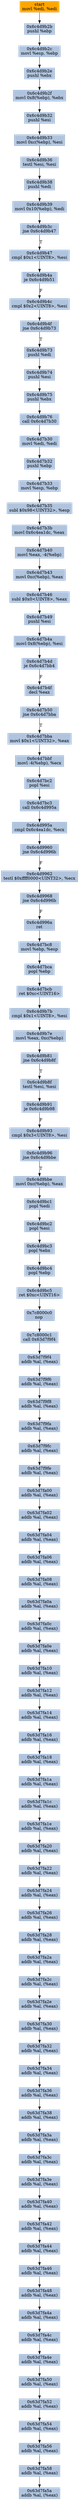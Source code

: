 digraph G {
node[shape=rectangle,style=filled,fillcolor=lightsteelblue,color=lightsteelblue]
bgcolor="transparent"
a0x6c4d9b29movl_edi_edi[label="start\nmovl %edi, %edi",color="lightgrey",fillcolor="orange"];
a0x6c4d9b2bpushl_ebp[label="0x6c4d9b2b\npushl %ebp"];
a0x6c4d9b2cmovl_esp_ebp[label="0x6c4d9b2c\nmovl %esp, %ebp"];
a0x6c4d9b2epushl_ebx[label="0x6c4d9b2e\npushl %ebx"];
a0x6c4d9b2fmovl_0x8ebp__ebx[label="0x6c4d9b2f\nmovl 0x8(%ebp), %ebx"];
a0x6c4d9b32pushl_esi[label="0x6c4d9b32\npushl %esi"];
a0x6c4d9b33movl_0xcebp__esi[label="0x6c4d9b33\nmovl 0xc(%ebp), %esi"];
a0x6c4d9b36testl_esi_esi[label="0x6c4d9b36\ntestl %esi, %esi"];
a0x6c4d9b38pushl_edi[label="0x6c4d9b38\npushl %edi"];
a0x6c4d9b39movl_0x10ebp__edi[label="0x6c4d9b39\nmovl 0x10(%ebp), %edi"];
a0x6c4d9b3cjne_0x6c4d9b47[label="0x6c4d9b3c\njne 0x6c4d9b47"];
a0x6c4d9b47cmpl_0x1UINT8_esi[label="0x6c4d9b47\ncmpl $0x1<UINT8>, %esi"];
a0x6c4d9b4aje_0x6c4d9b51[label="0x6c4d9b4a\nje 0x6c4d9b51"];
a0x6c4d9b4ccmpl_0x2UINT8_esi[label="0x6c4d9b4c\ncmpl $0x2<UINT8>, %esi"];
a0x6c4d9b4fjne_0x6c4d9b73[label="0x6c4d9b4f\njne 0x6c4d9b73"];
a0x6c4d9b73pushl_edi[label="0x6c4d9b73\npushl %edi"];
a0x6c4d9b74pushl_esi[label="0x6c4d9b74\npushl %esi"];
a0x6c4d9b75pushl_ebx[label="0x6c4d9b75\npushl %ebx"];
a0x6c4d9b76call_0x6c4d7b30[label="0x6c4d9b76\ncall 0x6c4d7b30"];
a0x6c4d7b30movl_edi_edi[label="0x6c4d7b30\nmovl %edi, %edi"];
a0x6c4d7b32pushl_ebp[label="0x6c4d7b32\npushl %ebp"];
a0x6c4d7b33movl_esp_ebp[label="0x6c4d7b33\nmovl %esp, %ebp"];
a0x6c4d7b35subl_0x98UINT32_esp[label="0x6c4d7b35\nsubl $0x98<UINT32>, %esp"];
a0x6c4d7b3bmovl_0x6c4ea1dc_eax[label="0x6c4d7b3b\nmovl 0x6c4ea1dc, %eax"];
a0x6c4d7b40movl_eax__4ebp_[label="0x6c4d7b40\nmovl %eax, -4(%ebp)"];
a0x6c4d7b43movl_0xcebp__eax[label="0x6c4d7b43\nmovl 0xc(%ebp), %eax"];
a0x6c4d7b46subl_0x0UINT8_eax[label="0x6c4d7b46\nsubl $0x0<UINT8>, %eax"];
a0x6c4d7b49pushl_esi[label="0x6c4d7b49\npushl %esi"];
a0x6c4d7b4amovl_0x8ebp__esi[label="0x6c4d7b4a\nmovl 0x8(%ebp), %esi"];
a0x6c4d7b4dje_0x6c4d7bb4[label="0x6c4d7b4d\nje 0x6c4d7bb4"];
a0x6c4d7b4fdecl_eax[label="0x6c4d7b4f\ndecl %eax"];
a0x6c4d7b50jne_0x6c4d7bba[label="0x6c4d7b50\njne 0x6c4d7bba"];
a0x6c4d7bbamovl_0x1UINT32_eax[label="0x6c4d7bba\nmovl $0x1<UINT32>, %eax"];
a0x6c4d7bbfmovl__4ebp__ecx[label="0x6c4d7bbf\nmovl -4(%ebp), %ecx"];
a0x6c4d7bc2popl_esi[label="0x6c4d7bc2\npopl %esi"];
a0x6c4d7bc3call_0x6c4d995a[label="0x6c4d7bc3\ncall 0x6c4d995a"];
a0x6c4d995acmpl_0x6c4ea1dc_ecx[label="0x6c4d995a\ncmpl 0x6c4ea1dc, %ecx"];
a0x6c4d9960jne_0x6c4d996b[label="0x6c4d9960\njne 0x6c4d996b"];
a0x6c4d9962testl_0xffff0000UINT32_ecx[label="0x6c4d9962\ntestl $0xffff0000<UINT32>, %ecx"];
a0x6c4d9968jne_0x6c4d996b[label="0x6c4d9968\njne 0x6c4d996b"];
a0x6c4d996aret[label="0x6c4d996a\nret"];
a0x6c4d7bc8movl_ebp_esp[label="0x6c4d7bc8\nmovl %ebp, %esp"];
a0x6c4d7bcapopl_ebp[label="0x6c4d7bca\npopl %ebp"];
a0x6c4d7bcbret_0xcUINT16[label="0x6c4d7bcb\nret $0xc<UINT16>"];
a0x6c4d9b7bcmpl_0x1UINT8_esi[label="0x6c4d9b7b\ncmpl $0x1<UINT8>, %esi"];
a0x6c4d9b7emovl_eax_0xcebp_[label="0x6c4d9b7e\nmovl %eax, 0xc(%ebp)"];
a0x6c4d9b81jne_0x6c4d9b8f[label="0x6c4d9b81\njne 0x6c4d9b8f"];
a0x6c4d9b8ftestl_esi_esi[label="0x6c4d9b8f\ntestl %esi, %esi"];
a0x6c4d9b91je_0x6c4d9b98[label="0x6c4d9b91\nje 0x6c4d9b98"];
a0x6c4d9b93cmpl_0x3UINT8_esi[label="0x6c4d9b93\ncmpl $0x3<UINT8>, %esi"];
a0x6c4d9b96jne_0x6c4d9bbe[label="0x6c4d9b96\njne 0x6c4d9bbe"];
a0x6c4d9bbemovl_0xcebp__eax[label="0x6c4d9bbe\nmovl 0xc(%ebp), %eax"];
a0x6c4d9bc1popl_edi[label="0x6c4d9bc1\npopl %edi"];
a0x6c4d9bc2popl_esi[label="0x6c4d9bc2\npopl %esi"];
a0x6c4d9bc3popl_ebx[label="0x6c4d9bc3\npopl %ebx"];
a0x6c4d9bc4popl_ebp[label="0x6c4d9bc4\npopl %ebp"];
a0x6c4d9bc5ret_0xcUINT16[label="0x6c4d9bc5\nret $0xc<UINT16>"];
a0x7c8000c0nop_[label="0x7c8000c0\nnop "];
a0x7c8000c1call_0x63d7f9f4[label="0x7c8000c1\ncall 0x63d7f9f4"];
a0x63d7f9f4addb_al_eax_[label="0x63d7f9f4\naddb %al, (%eax)"];
a0x63d7f9f6addb_al_eax_[label="0x63d7f9f6\naddb %al, (%eax)"];
a0x63d7f9f8addb_al_eax_[label="0x63d7f9f8\naddb %al, (%eax)"];
a0x63d7f9faaddb_al_eax_[label="0x63d7f9fa\naddb %al, (%eax)"];
a0x63d7f9fcaddb_al_eax_[label="0x63d7f9fc\naddb %al, (%eax)"];
a0x63d7f9feaddb_al_eax_[label="0x63d7f9fe\naddb %al, (%eax)"];
a0x63d7fa00addb_al_eax_[label="0x63d7fa00\naddb %al, (%eax)"];
a0x63d7fa02addb_al_eax_[label="0x63d7fa02\naddb %al, (%eax)"];
a0x63d7fa04addb_al_eax_[label="0x63d7fa04\naddb %al, (%eax)"];
a0x63d7fa06addb_al_eax_[label="0x63d7fa06\naddb %al, (%eax)"];
a0x63d7fa08addb_al_eax_[label="0x63d7fa08\naddb %al, (%eax)"];
a0x63d7fa0aaddb_al_eax_[label="0x63d7fa0a\naddb %al, (%eax)"];
a0x63d7fa0caddb_al_eax_[label="0x63d7fa0c\naddb %al, (%eax)"];
a0x63d7fa0eaddb_al_eax_[label="0x63d7fa0e\naddb %al, (%eax)"];
a0x63d7fa10addb_al_eax_[label="0x63d7fa10\naddb %al, (%eax)"];
a0x63d7fa12addb_al_eax_[label="0x63d7fa12\naddb %al, (%eax)"];
a0x63d7fa14addb_al_eax_[label="0x63d7fa14\naddb %al, (%eax)"];
a0x63d7fa16addb_al_eax_[label="0x63d7fa16\naddb %al, (%eax)"];
a0x63d7fa18addb_al_eax_[label="0x63d7fa18\naddb %al, (%eax)"];
a0x63d7fa1aaddb_al_eax_[label="0x63d7fa1a\naddb %al, (%eax)"];
a0x63d7fa1caddb_al_eax_[label="0x63d7fa1c\naddb %al, (%eax)"];
a0x63d7fa1eaddb_al_eax_[label="0x63d7fa1e\naddb %al, (%eax)"];
a0x63d7fa20addb_al_eax_[label="0x63d7fa20\naddb %al, (%eax)"];
a0x63d7fa22addb_al_eax_[label="0x63d7fa22\naddb %al, (%eax)"];
a0x63d7fa24addb_al_eax_[label="0x63d7fa24\naddb %al, (%eax)"];
a0x63d7fa26addb_al_eax_[label="0x63d7fa26\naddb %al, (%eax)"];
a0x63d7fa28addb_al_eax_[label="0x63d7fa28\naddb %al, (%eax)"];
a0x63d7fa2aaddb_al_eax_[label="0x63d7fa2a\naddb %al, (%eax)"];
a0x63d7fa2caddb_al_eax_[label="0x63d7fa2c\naddb %al, (%eax)"];
a0x63d7fa2eaddb_al_eax_[label="0x63d7fa2e\naddb %al, (%eax)"];
a0x63d7fa30addb_al_eax_[label="0x63d7fa30\naddb %al, (%eax)"];
a0x63d7fa32addb_al_eax_[label="0x63d7fa32\naddb %al, (%eax)"];
a0x63d7fa34addb_al_eax_[label="0x63d7fa34\naddb %al, (%eax)"];
a0x63d7fa36addb_al_eax_[label="0x63d7fa36\naddb %al, (%eax)"];
a0x63d7fa38addb_al_eax_[label="0x63d7fa38\naddb %al, (%eax)"];
a0x63d7fa3aaddb_al_eax_[label="0x63d7fa3a\naddb %al, (%eax)"];
a0x63d7fa3caddb_al_eax_[label="0x63d7fa3c\naddb %al, (%eax)"];
a0x63d7fa3eaddb_al_eax_[label="0x63d7fa3e\naddb %al, (%eax)"];
a0x63d7fa40addb_al_eax_[label="0x63d7fa40\naddb %al, (%eax)"];
a0x63d7fa42addb_al_eax_[label="0x63d7fa42\naddb %al, (%eax)"];
a0x63d7fa44addb_al_eax_[label="0x63d7fa44\naddb %al, (%eax)"];
a0x63d7fa46addb_al_eax_[label="0x63d7fa46\naddb %al, (%eax)"];
a0x63d7fa48addb_al_eax_[label="0x63d7fa48\naddb %al, (%eax)"];
a0x63d7fa4aaddb_al_eax_[label="0x63d7fa4a\naddb %al, (%eax)"];
a0x63d7fa4caddb_al_eax_[label="0x63d7fa4c\naddb %al, (%eax)"];
a0x63d7fa4eaddb_al_eax_[label="0x63d7fa4e\naddb %al, (%eax)"];
a0x63d7fa50addb_al_eax_[label="0x63d7fa50\naddb %al, (%eax)"];
a0x63d7fa52addb_al_eax_[label="0x63d7fa52\naddb %al, (%eax)"];
a0x63d7fa54addb_al_eax_[label="0x63d7fa54\naddb %al, (%eax)"];
a0x63d7fa56addb_al_eax_[label="0x63d7fa56\naddb %al, (%eax)"];
a0x63d7fa58addb_al_eax_[label="0x63d7fa58\naddb %al, (%eax)"];
a0x63d7fa5aaddb_al_eax_[label="0x63d7fa5a\naddb %al, (%eax)"];
a0x6c4d9b29movl_edi_edi -> a0x6c4d9b2bpushl_ebp [color="#000000"];
a0x6c4d9b2bpushl_ebp -> a0x6c4d9b2cmovl_esp_ebp [color="#000000"];
a0x6c4d9b2cmovl_esp_ebp -> a0x6c4d9b2epushl_ebx [color="#000000"];
a0x6c4d9b2epushl_ebx -> a0x6c4d9b2fmovl_0x8ebp__ebx [color="#000000"];
a0x6c4d9b2fmovl_0x8ebp__ebx -> a0x6c4d9b32pushl_esi [color="#000000"];
a0x6c4d9b32pushl_esi -> a0x6c4d9b33movl_0xcebp__esi [color="#000000"];
a0x6c4d9b33movl_0xcebp__esi -> a0x6c4d9b36testl_esi_esi [color="#000000"];
a0x6c4d9b36testl_esi_esi -> a0x6c4d9b38pushl_edi [color="#000000"];
a0x6c4d9b38pushl_edi -> a0x6c4d9b39movl_0x10ebp__edi [color="#000000"];
a0x6c4d9b39movl_0x10ebp__edi -> a0x6c4d9b3cjne_0x6c4d9b47 [color="#000000"];
a0x6c4d9b3cjne_0x6c4d9b47 -> a0x6c4d9b47cmpl_0x1UINT8_esi [color="#000000",label="T"];
a0x6c4d9b47cmpl_0x1UINT8_esi -> a0x6c4d9b4aje_0x6c4d9b51 [color="#000000"];
a0x6c4d9b4aje_0x6c4d9b51 -> a0x6c4d9b4ccmpl_0x2UINT8_esi [color="#000000",label="F"];
a0x6c4d9b4ccmpl_0x2UINT8_esi -> a0x6c4d9b4fjne_0x6c4d9b73 [color="#000000"];
a0x6c4d9b4fjne_0x6c4d9b73 -> a0x6c4d9b73pushl_edi [color="#000000",label="T"];
a0x6c4d9b73pushl_edi -> a0x6c4d9b74pushl_esi [color="#000000"];
a0x6c4d9b74pushl_esi -> a0x6c4d9b75pushl_ebx [color="#000000"];
a0x6c4d9b75pushl_ebx -> a0x6c4d9b76call_0x6c4d7b30 [color="#000000"];
a0x6c4d9b76call_0x6c4d7b30 -> a0x6c4d7b30movl_edi_edi [color="#000000"];
a0x6c4d7b30movl_edi_edi -> a0x6c4d7b32pushl_ebp [color="#000000"];
a0x6c4d7b32pushl_ebp -> a0x6c4d7b33movl_esp_ebp [color="#000000"];
a0x6c4d7b33movl_esp_ebp -> a0x6c4d7b35subl_0x98UINT32_esp [color="#000000"];
a0x6c4d7b35subl_0x98UINT32_esp -> a0x6c4d7b3bmovl_0x6c4ea1dc_eax [color="#000000"];
a0x6c4d7b3bmovl_0x6c4ea1dc_eax -> a0x6c4d7b40movl_eax__4ebp_ [color="#000000"];
a0x6c4d7b40movl_eax__4ebp_ -> a0x6c4d7b43movl_0xcebp__eax [color="#000000"];
a0x6c4d7b43movl_0xcebp__eax -> a0x6c4d7b46subl_0x0UINT8_eax [color="#000000"];
a0x6c4d7b46subl_0x0UINT8_eax -> a0x6c4d7b49pushl_esi [color="#000000"];
a0x6c4d7b49pushl_esi -> a0x6c4d7b4amovl_0x8ebp__esi [color="#000000"];
a0x6c4d7b4amovl_0x8ebp__esi -> a0x6c4d7b4dje_0x6c4d7bb4 [color="#000000"];
a0x6c4d7b4dje_0x6c4d7bb4 -> a0x6c4d7b4fdecl_eax [color="#000000",label="F"];
a0x6c4d7b4fdecl_eax -> a0x6c4d7b50jne_0x6c4d7bba [color="#000000"];
a0x6c4d7b50jne_0x6c4d7bba -> a0x6c4d7bbamovl_0x1UINT32_eax [color="#000000",label="T"];
a0x6c4d7bbamovl_0x1UINT32_eax -> a0x6c4d7bbfmovl__4ebp__ecx [color="#000000"];
a0x6c4d7bbfmovl__4ebp__ecx -> a0x6c4d7bc2popl_esi [color="#000000"];
a0x6c4d7bc2popl_esi -> a0x6c4d7bc3call_0x6c4d995a [color="#000000"];
a0x6c4d7bc3call_0x6c4d995a -> a0x6c4d995acmpl_0x6c4ea1dc_ecx [color="#000000"];
a0x6c4d995acmpl_0x6c4ea1dc_ecx -> a0x6c4d9960jne_0x6c4d996b [color="#000000"];
a0x6c4d9960jne_0x6c4d996b -> a0x6c4d9962testl_0xffff0000UINT32_ecx [color="#000000",label="F"];
a0x6c4d9962testl_0xffff0000UINT32_ecx -> a0x6c4d9968jne_0x6c4d996b [color="#000000"];
a0x6c4d9968jne_0x6c4d996b -> a0x6c4d996aret [color="#000000",label="F"];
a0x6c4d996aret -> a0x6c4d7bc8movl_ebp_esp [color="#000000"];
a0x6c4d7bc8movl_ebp_esp -> a0x6c4d7bcapopl_ebp [color="#000000"];
a0x6c4d7bcapopl_ebp -> a0x6c4d7bcbret_0xcUINT16 [color="#000000"];
a0x6c4d7bcbret_0xcUINT16 -> a0x6c4d9b7bcmpl_0x1UINT8_esi [color="#000000"];
a0x6c4d9b7bcmpl_0x1UINT8_esi -> a0x6c4d9b7emovl_eax_0xcebp_ [color="#000000"];
a0x6c4d9b7emovl_eax_0xcebp_ -> a0x6c4d9b81jne_0x6c4d9b8f [color="#000000"];
a0x6c4d9b81jne_0x6c4d9b8f -> a0x6c4d9b8ftestl_esi_esi [color="#000000",label="T"];
a0x6c4d9b8ftestl_esi_esi -> a0x6c4d9b91je_0x6c4d9b98 [color="#000000"];
a0x6c4d9b91je_0x6c4d9b98 -> a0x6c4d9b93cmpl_0x3UINT8_esi [color="#000000",label="F"];
a0x6c4d9b93cmpl_0x3UINT8_esi -> a0x6c4d9b96jne_0x6c4d9bbe [color="#000000"];
a0x6c4d9b96jne_0x6c4d9bbe -> a0x6c4d9bbemovl_0xcebp__eax [color="#000000",label="T"];
a0x6c4d9bbemovl_0xcebp__eax -> a0x6c4d9bc1popl_edi [color="#000000"];
a0x6c4d9bc1popl_edi -> a0x6c4d9bc2popl_esi [color="#000000"];
a0x6c4d9bc2popl_esi -> a0x6c4d9bc3popl_ebx [color="#000000"];
a0x6c4d9bc3popl_ebx -> a0x6c4d9bc4popl_ebp [color="#000000"];
a0x6c4d9bc4popl_ebp -> a0x6c4d9bc5ret_0xcUINT16 [color="#000000"];
a0x6c4d9bc5ret_0xcUINT16 -> a0x7c8000c0nop_ [color="#000000"];
a0x7c8000c0nop_ -> a0x7c8000c1call_0x63d7f9f4 [color="#000000"];
a0x7c8000c1call_0x63d7f9f4 -> a0x63d7f9f4addb_al_eax_ [color="#000000"];
a0x63d7f9f4addb_al_eax_ -> a0x63d7f9f6addb_al_eax_ [color="#000000"];
a0x63d7f9f6addb_al_eax_ -> a0x63d7f9f8addb_al_eax_ [color="#000000"];
a0x63d7f9f8addb_al_eax_ -> a0x63d7f9faaddb_al_eax_ [color="#000000"];
a0x63d7f9faaddb_al_eax_ -> a0x63d7f9fcaddb_al_eax_ [color="#000000"];
a0x63d7f9fcaddb_al_eax_ -> a0x63d7f9feaddb_al_eax_ [color="#000000"];
a0x63d7f9feaddb_al_eax_ -> a0x63d7fa00addb_al_eax_ [color="#000000"];
a0x63d7fa00addb_al_eax_ -> a0x63d7fa02addb_al_eax_ [color="#000000"];
a0x63d7fa02addb_al_eax_ -> a0x63d7fa04addb_al_eax_ [color="#000000"];
a0x63d7fa04addb_al_eax_ -> a0x63d7fa06addb_al_eax_ [color="#000000"];
a0x63d7fa06addb_al_eax_ -> a0x63d7fa08addb_al_eax_ [color="#000000"];
a0x63d7fa08addb_al_eax_ -> a0x63d7fa0aaddb_al_eax_ [color="#000000"];
a0x63d7fa0aaddb_al_eax_ -> a0x63d7fa0caddb_al_eax_ [color="#000000"];
a0x63d7fa0caddb_al_eax_ -> a0x63d7fa0eaddb_al_eax_ [color="#000000"];
a0x63d7fa0eaddb_al_eax_ -> a0x63d7fa10addb_al_eax_ [color="#000000"];
a0x63d7fa10addb_al_eax_ -> a0x63d7fa12addb_al_eax_ [color="#000000"];
a0x63d7fa12addb_al_eax_ -> a0x63d7fa14addb_al_eax_ [color="#000000"];
a0x63d7fa14addb_al_eax_ -> a0x63d7fa16addb_al_eax_ [color="#000000"];
a0x63d7fa16addb_al_eax_ -> a0x63d7fa18addb_al_eax_ [color="#000000"];
a0x63d7fa18addb_al_eax_ -> a0x63d7fa1aaddb_al_eax_ [color="#000000"];
a0x63d7fa1aaddb_al_eax_ -> a0x63d7fa1caddb_al_eax_ [color="#000000"];
a0x63d7fa1caddb_al_eax_ -> a0x63d7fa1eaddb_al_eax_ [color="#000000"];
a0x63d7fa1eaddb_al_eax_ -> a0x63d7fa20addb_al_eax_ [color="#000000"];
a0x63d7fa20addb_al_eax_ -> a0x63d7fa22addb_al_eax_ [color="#000000"];
a0x63d7fa22addb_al_eax_ -> a0x63d7fa24addb_al_eax_ [color="#000000"];
a0x63d7fa24addb_al_eax_ -> a0x63d7fa26addb_al_eax_ [color="#000000"];
a0x63d7fa26addb_al_eax_ -> a0x63d7fa28addb_al_eax_ [color="#000000"];
a0x63d7fa28addb_al_eax_ -> a0x63d7fa2aaddb_al_eax_ [color="#000000"];
a0x63d7fa2aaddb_al_eax_ -> a0x63d7fa2caddb_al_eax_ [color="#000000"];
a0x63d7fa2caddb_al_eax_ -> a0x63d7fa2eaddb_al_eax_ [color="#000000"];
a0x63d7fa2eaddb_al_eax_ -> a0x63d7fa30addb_al_eax_ [color="#000000"];
a0x63d7fa30addb_al_eax_ -> a0x63d7fa32addb_al_eax_ [color="#000000"];
a0x63d7fa32addb_al_eax_ -> a0x63d7fa34addb_al_eax_ [color="#000000"];
a0x63d7fa34addb_al_eax_ -> a0x63d7fa36addb_al_eax_ [color="#000000"];
a0x63d7fa36addb_al_eax_ -> a0x63d7fa38addb_al_eax_ [color="#000000"];
a0x63d7fa38addb_al_eax_ -> a0x63d7fa3aaddb_al_eax_ [color="#000000"];
a0x63d7fa3aaddb_al_eax_ -> a0x63d7fa3caddb_al_eax_ [color="#000000"];
a0x63d7fa3caddb_al_eax_ -> a0x63d7fa3eaddb_al_eax_ [color="#000000"];
a0x63d7fa3eaddb_al_eax_ -> a0x63d7fa40addb_al_eax_ [color="#000000"];
a0x63d7fa40addb_al_eax_ -> a0x63d7fa42addb_al_eax_ [color="#000000"];
a0x63d7fa42addb_al_eax_ -> a0x63d7fa44addb_al_eax_ [color="#000000"];
a0x63d7fa44addb_al_eax_ -> a0x63d7fa46addb_al_eax_ [color="#000000"];
a0x63d7fa46addb_al_eax_ -> a0x63d7fa48addb_al_eax_ [color="#000000"];
a0x63d7fa48addb_al_eax_ -> a0x63d7fa4aaddb_al_eax_ [color="#000000"];
a0x63d7fa4aaddb_al_eax_ -> a0x63d7fa4caddb_al_eax_ [color="#000000"];
a0x63d7fa4caddb_al_eax_ -> a0x63d7fa4eaddb_al_eax_ [color="#000000"];
a0x63d7fa4eaddb_al_eax_ -> a0x63d7fa50addb_al_eax_ [color="#000000"];
a0x63d7fa50addb_al_eax_ -> a0x63d7fa52addb_al_eax_ [color="#000000"];
a0x63d7fa52addb_al_eax_ -> a0x63d7fa54addb_al_eax_ [color="#000000"];
a0x63d7fa54addb_al_eax_ -> a0x63d7fa56addb_al_eax_ [color="#000000"];
a0x63d7fa56addb_al_eax_ -> a0x63d7fa58addb_al_eax_ [color="#000000"];
a0x63d7fa58addb_al_eax_ -> a0x63d7fa5aaddb_al_eax_ [color="#000000"];
}
